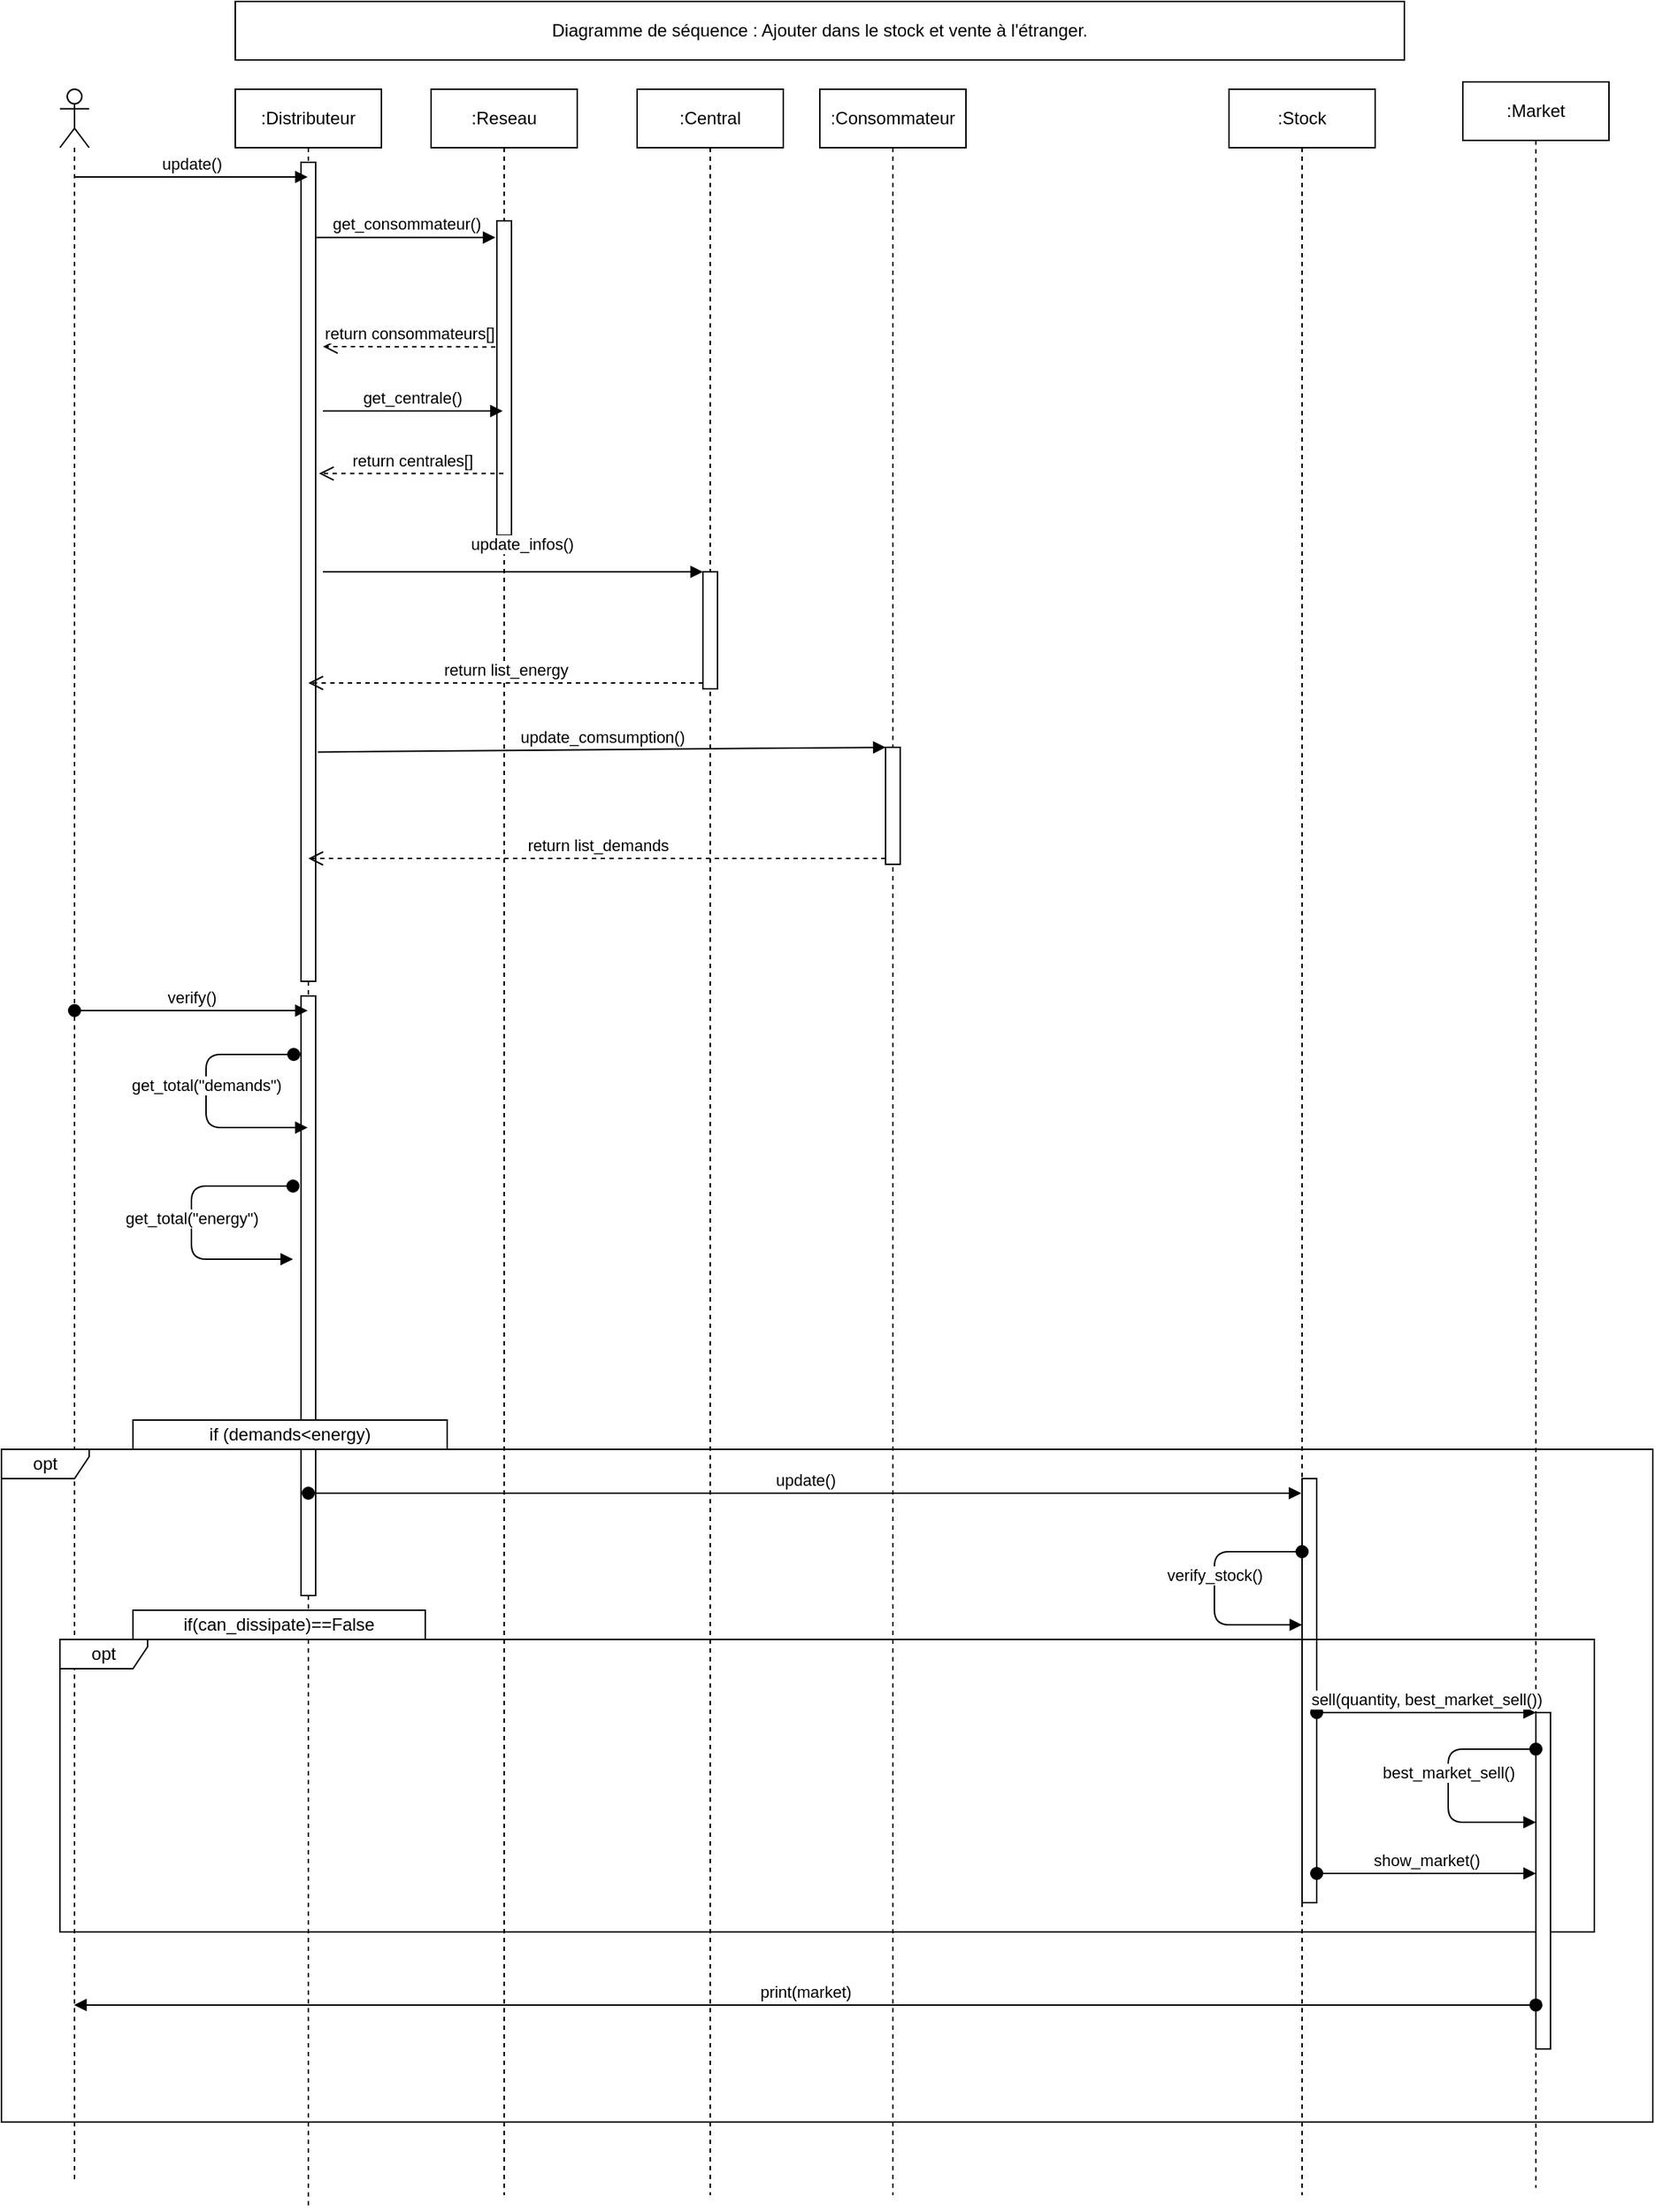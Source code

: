 <mxfile version="14.1.7" type="onedrive"><diagram id="ZuX2QqkC2pdVhJNGHSS7" name="Page-1"><mxGraphModel dx="1138" dy="442" grid="1" gridSize="10" guides="1" tooltips="1" connect="1" arrows="1" fold="1" page="1" pageScale="1" pageWidth="827" pageHeight="1169" math="0" shadow="0"><root><mxCell id="0"/><mxCell id="1" parent="0"/><mxCell id="0d3WJ8Zi-hZrJa-uPIiP-2" value=":Central" style="shape=umlLifeline;perimeter=lifelinePerimeter;whiteSpace=wrap;html=1;container=1;collapsible=0;recursiveResize=0;outlineConnect=0;" parent="1" vertex="1"><mxGeometry x="455" y="80" width="100" height="1440" as="geometry"/></mxCell><mxCell id="0d3WJ8Zi-hZrJa-uPIiP-3" value=":Consommateur" style="shape=umlLifeline;perimeter=lifelinePerimeter;whiteSpace=wrap;html=1;container=1;collapsible=0;recursiveResize=0;outlineConnect=0;" parent="1" vertex="1"><mxGeometry x="580" y="80" width="100" height="1440" as="geometry"/></mxCell><mxCell id="0d3WJ8Zi-hZrJa-uPIiP-4" value=":Market" style="shape=umlLifeline;perimeter=lifelinePerimeter;whiteSpace=wrap;html=1;container=1;collapsible=0;recursiveResize=0;outlineConnect=0;" parent="1" vertex="1"><mxGeometry x="1020" y="75" width="100" height="1440" as="geometry"/></mxCell><mxCell id="0d3WJ8Zi-hZrJa-uPIiP-6" value="Diagramme de séquence : Ajouter dans le stock et vente à l'étranger." style="whiteSpace=wrap;html=1;" parent="1" vertex="1"><mxGeometry x="180" y="20" width="800" height="40" as="geometry"/></mxCell><mxCell id="0d3WJ8Zi-hZrJa-uPIiP-7" value="" style="shape=umlLifeline;participant=umlActor;perimeter=lifelinePerimeter;whiteSpace=wrap;html=1;container=1;collapsible=0;recursiveResize=0;verticalAlign=top;spacingTop=36;outlineConnect=0;size=40;" parent="1" vertex="1"><mxGeometry x="60" y="80" width="20" height="1430" as="geometry"/></mxCell><mxCell id="agLLyPgl3JXI5oU9FRtM-1" value=":Distributeur" style="shape=umlLifeline;perimeter=lifelinePerimeter;whiteSpace=wrap;html=1;container=1;collapsible=0;recursiveResize=0;outlineConnect=0;" parent="1" vertex="1"><mxGeometry x="180" y="80" width="100" height="1450" as="geometry"/></mxCell><mxCell id="agLLyPgl3JXI5oU9FRtM-2" value="" style="html=1;points=[];perimeter=orthogonalPerimeter;" parent="agLLyPgl3JXI5oU9FRtM-1" vertex="1"><mxGeometry x="45" y="50" width="10" height="560" as="geometry"/></mxCell><mxCell id="y17oGNYiMP6Soj1v68O2-12" value="" style="html=1;points=[];perimeter=orthogonalPerimeter;" vertex="1" parent="agLLyPgl3JXI5oU9FRtM-1"><mxGeometry x="45" y="620" width="10" height="410" as="geometry"/></mxCell><mxCell id="agLLyPgl3JXI5oU9FRtM-8" value="get_consommateur()" style="html=1;verticalAlign=bottom;endArrow=block;entryX=-0.1;entryY=0.053;entryDx=0;entryDy=0;entryPerimeter=0;" parent="1" source="agLLyPgl3JXI5oU9FRtM-2" edge="1" target="agLLyPgl3JXI5oU9FRtM-45"><mxGeometry relative="1" as="geometry"><mxPoint x="370" y="140" as="sourcePoint"/><mxPoint x="359" y="165" as="targetPoint"/></mxGeometry></mxCell><mxCell id="agLLyPgl3JXI5oU9FRtM-9" value="return consommateurs[]" style="html=1;verticalAlign=bottom;endArrow=open;dashed=1;endSize=8;exitX=-0.1;exitY=0.401;exitDx=0;exitDy=0;exitPerimeter=0;" parent="1" edge="1" source="agLLyPgl3JXI5oU9FRtM-45"><mxGeometry relative="1" as="geometry"><mxPoint x="240" y="256" as="targetPoint"/><mxPoint x="359" y="212.5" as="sourcePoint"/></mxGeometry></mxCell><mxCell id="agLLyPgl3JXI5oU9FRtM-22" value="opt" style="shape=umlFrame;whiteSpace=wrap;html=1;width=60;height=20;" parent="1" vertex="1"><mxGeometry x="20" y="1010" width="1130" height="460" as="geometry"/></mxCell><mxCell id="agLLyPgl3JXI5oU9FRtM-23" value="if (demands&amp;lt;energy)" style="rounded=0;whiteSpace=wrap;html=1;" parent="1" vertex="1"><mxGeometry x="110" y="990" width="215" height="20" as="geometry"/></mxCell><mxCell id="agLLyPgl3JXI5oU9FRtM-24" value=":Stock" style="shape=umlLifeline;perimeter=lifelinePerimeter;whiteSpace=wrap;html=1;container=1;collapsible=0;recursiveResize=0;outlineConnect=0;" parent="1" vertex="1"><mxGeometry x="860" y="80" width="100" height="1440" as="geometry"/></mxCell><mxCell id="y17oGNYiMP6Soj1v68O2-16" value="" style="html=1;points=[];perimeter=orthogonalPerimeter;" vertex="1" parent="agLLyPgl3JXI5oU9FRtM-24"><mxGeometry x="50" y="950" width="10" height="290" as="geometry"/></mxCell><mxCell id="agLLyPgl3JXI5oU9FRtM-28" value="opt" style="shape=umlFrame;whiteSpace=wrap;html=1;width=60;height=20;" parent="1" vertex="1"><mxGeometry x="60" y="1140" width="1050" height="200" as="geometry"/></mxCell><mxCell id="agLLyPgl3JXI5oU9FRtM-29" value="if(can_dissipate)==False" style="rounded=0;whiteSpace=wrap;html=1;" parent="1" vertex="1"><mxGeometry x="110" y="1120" width="200" height="20" as="geometry"/></mxCell><mxCell id="agLLyPgl3JXI5oU9FRtM-41" value=":Reseau" style="shape=umlLifeline;perimeter=lifelinePerimeter;whiteSpace=wrap;html=1;container=1;collapsible=0;recursiveResize=0;outlineConnect=0;" parent="1" vertex="1"><mxGeometry x="314" y="80" width="100" height="1440" as="geometry"/></mxCell><mxCell id="agLLyPgl3JXI5oU9FRtM-45" value="" style="html=1;points=[];perimeter=orthogonalPerimeter;" parent="agLLyPgl3JXI5oU9FRtM-41" vertex="1"><mxGeometry x="45" y="90" width="10" height="215" as="geometry"/></mxCell><mxCell id="agLLyPgl3JXI5oU9FRtM-47" value="return centrales[]" style="html=1;verticalAlign=bottom;endArrow=open;dashed=1;endSize=8;entryX=1.227;entryY=0.785;entryDx=0;entryDy=0;entryPerimeter=0;" parent="1" source="agLLyPgl3JXI5oU9FRtM-41" edge="1"><mxGeometry relative="1" as="geometry"><mxPoint x="237.27" y="342.8" as="targetPoint"/><Array as="points"/></mxGeometry></mxCell><mxCell id="y17oGNYiMP6Soj1v68O2-1" value="update()" style="html=1;verticalAlign=bottom;endArrow=block;" edge="1" parent="1" target="agLLyPgl3JXI5oU9FRtM-1"><mxGeometry width="80" relative="1" as="geometry"><mxPoint x="70" y="140" as="sourcePoint"/><mxPoint x="150" y="140" as="targetPoint"/></mxGeometry></mxCell><mxCell id="y17oGNYiMP6Soj1v68O2-2" value="get_centrale()" style="html=1;verticalAlign=bottom;endArrow=block;entryX=-0.1;entryY=0.053;entryDx=0;entryDy=0;entryPerimeter=0;" edge="1" parent="1"><mxGeometry relative="1" as="geometry"><mxPoint x="240" y="300" as="sourcePoint"/><mxPoint x="363" y="300.005" as="targetPoint"/></mxGeometry></mxCell><mxCell id="y17oGNYiMP6Soj1v68O2-4" value="" style="html=1;points=[];perimeter=orthogonalPerimeter;" vertex="1" parent="1"><mxGeometry x="500" y="410" width="10" height="80" as="geometry"/></mxCell><mxCell id="y17oGNYiMP6Soj1v68O2-5" value="update_infos()" style="html=1;verticalAlign=bottom;endArrow=block;entryX=0;entryY=0;" edge="1" target="y17oGNYiMP6Soj1v68O2-4" parent="1"><mxGeometry x="0.039" y="10" relative="1" as="geometry"><mxPoint x="240" y="410" as="sourcePoint"/><mxPoint x="1" as="offset"/></mxGeometry></mxCell><mxCell id="y17oGNYiMP6Soj1v68O2-6" value="return list_energy" style="html=1;verticalAlign=bottom;endArrow=open;dashed=1;endSize=8;exitX=0;exitY=0.95;" edge="1" source="y17oGNYiMP6Soj1v68O2-4" parent="1" target="agLLyPgl3JXI5oU9FRtM-1"><mxGeometry relative="1" as="geometry"><mxPoint x="430" y="486" as="targetPoint"/></mxGeometry></mxCell><mxCell id="y17oGNYiMP6Soj1v68O2-7" value="" style="html=1;points=[];perimeter=orthogonalPerimeter;" vertex="1" parent="1"><mxGeometry x="625" y="530" width="10" height="80" as="geometry"/></mxCell><mxCell id="y17oGNYiMP6Soj1v68O2-8" value="update_comsumption()" style="html=1;verticalAlign=bottom;endArrow=block;entryX=0;entryY=0;exitX=1.155;exitY=0.72;exitDx=0;exitDy=0;exitPerimeter=0;" edge="1" target="y17oGNYiMP6Soj1v68O2-7" parent="1" source="agLLyPgl3JXI5oU9FRtM-2"><mxGeometry relative="1" as="geometry"><mxPoint x="555" y="530" as="sourcePoint"/></mxGeometry></mxCell><mxCell id="y17oGNYiMP6Soj1v68O2-9" value="return list_demands" style="html=1;verticalAlign=bottom;endArrow=open;dashed=1;endSize=8;exitX=0;exitY=0.95;" edge="1" source="y17oGNYiMP6Soj1v68O2-7" parent="1" target="agLLyPgl3JXI5oU9FRtM-1"><mxGeometry relative="1" as="geometry"><mxPoint x="555" y="606" as="targetPoint"/></mxGeometry></mxCell><mxCell id="y17oGNYiMP6Soj1v68O2-10" value="get_total(&quot;demands&quot;)" style="html=1;verticalAlign=bottom;startArrow=oval;startFill=1;endArrow=block;startSize=8;" edge="1" parent="1" target="agLLyPgl3JXI5oU9FRtM-1"><mxGeometry width="60" relative="1" as="geometry"><mxPoint x="220" y="740" as="sourcePoint"/><mxPoint x="160" y="830" as="targetPoint"/><Array as="points"><mxPoint x="160" y="740"/><mxPoint x="160" y="790"/></Array></mxGeometry></mxCell><mxCell id="y17oGNYiMP6Soj1v68O2-11" value="verify()" style="html=1;verticalAlign=bottom;startArrow=oval;startFill=1;endArrow=block;startSize=8;" edge="1" parent="1" target="agLLyPgl3JXI5oU9FRtM-1"><mxGeometry width="60" relative="1" as="geometry"><mxPoint x="70" y="710" as="sourcePoint"/><mxPoint x="130" y="710" as="targetPoint"/></mxGeometry></mxCell><mxCell id="y17oGNYiMP6Soj1v68O2-14" value="get_total(&quot;energy&quot;)" style="html=1;verticalAlign=bottom;startArrow=oval;startFill=1;endArrow=block;startSize=8;" edge="1" parent="1"><mxGeometry x="0.053" width="60" relative="1" as="geometry"><mxPoint x="219.5" y="830" as="sourcePoint"/><mxPoint x="219.5" y="880" as="targetPoint"/><Array as="points"><mxPoint x="150" y="830"/><mxPoint x="150" y="880"/></Array><mxPoint y="1" as="offset"/></mxGeometry></mxCell><mxCell id="y17oGNYiMP6Soj1v68O2-15" value="update()" style="html=1;verticalAlign=bottom;startArrow=oval;startFill=1;endArrow=block;startSize=8;" edge="1" parent="1" target="agLLyPgl3JXI5oU9FRtM-24"><mxGeometry width="60" relative="1" as="geometry"><mxPoint x="230" y="1040" as="sourcePoint"/><mxPoint x="610" y="1200" as="targetPoint"/></mxGeometry></mxCell><mxCell id="y17oGNYiMP6Soj1v68O2-18" value="verify_stock()" style="html=1;verticalAlign=bottom;startArrow=oval;startFill=1;endArrow=block;startSize=8;" edge="1" parent="1"><mxGeometry width="60" relative="1" as="geometry"><mxPoint x="910" y="1080" as="sourcePoint"/><mxPoint x="910" y="1130" as="targetPoint"/><Array as="points"><mxPoint x="850" y="1080"/><mxPoint x="850" y="1130"/></Array></mxGeometry></mxCell><mxCell id="y17oGNYiMP6Soj1v68O2-21" value="" style="html=1;points=[];perimeter=orthogonalPerimeter;" vertex="1" parent="1"><mxGeometry x="1070" y="1190" width="10" height="230" as="geometry"/></mxCell><mxCell id="y17oGNYiMP6Soj1v68O2-22" value="sell(quantity, best_market_sell())" style="html=1;verticalAlign=bottom;startArrow=oval;endArrow=block;startSize=8;" edge="1" target="y17oGNYiMP6Soj1v68O2-21" parent="1"><mxGeometry relative="1" as="geometry"><mxPoint x="920" y="1190" as="sourcePoint"/></mxGeometry></mxCell><mxCell id="y17oGNYiMP6Soj1v68O2-23" value="best_market_sell()" style="html=1;verticalAlign=bottom;startArrow=oval;startFill=1;endArrow=block;startSize=8;" edge="1" parent="1"><mxGeometry width="60" relative="1" as="geometry"><mxPoint x="1070" y="1215" as="sourcePoint"/><mxPoint x="1070" y="1265" as="targetPoint"/><Array as="points"><mxPoint x="1010" y="1215"/><mxPoint x="1010" y="1265"/></Array></mxGeometry></mxCell><mxCell id="y17oGNYiMP6Soj1v68O2-25" value="print(market)" style="html=1;verticalAlign=bottom;startArrow=oval;startFill=1;endArrow=block;startSize=8;entryX=0.044;entryY=0.826;entryDx=0;entryDy=0;entryPerimeter=0;" edge="1" parent="1" source="y17oGNYiMP6Soj1v68O2-21" target="agLLyPgl3JXI5oU9FRtM-22"><mxGeometry width="60" relative="1" as="geometry"><mxPoint x="600" y="1380" as="sourcePoint"/><mxPoint x="660" y="1380" as="targetPoint"/></mxGeometry></mxCell><mxCell id="y17oGNYiMP6Soj1v68O2-26" value="show_market()" style="html=1;verticalAlign=bottom;startArrow=oval;startFill=1;endArrow=block;startSize=8;" edge="1" parent="1" target="y17oGNYiMP6Soj1v68O2-21"><mxGeometry width="60" relative="1" as="geometry"><mxPoint x="920" y="1300" as="sourcePoint"/><mxPoint x="970" y="1380" as="targetPoint"/><Array as="points"><mxPoint x="1010" y="1300"/></Array></mxGeometry></mxCell></root></mxGraphModel></diagram></mxfile>